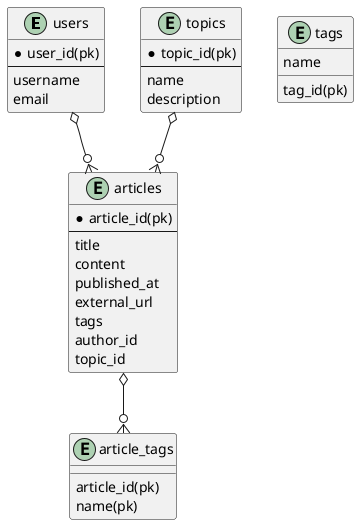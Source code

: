 @startuml nozo_blog

entity users {
  *user_id(pk)
  --
  username
  email
}

entity articles {
  *article_id(pk)
  --
  title
  content
  published_at
  external_url
  tags
  author_id
  topic_id
}

entity topics {
  *topic_id(pk)
  --
  name
  description
}

entity article_tags {
  article_id(pk)
  name(pk)
}

entity tags {
  tag_id(pk)
  name
}

users o--o{ articles
topics o--o{ articles
articles o--o{ article_tags

@enduml
